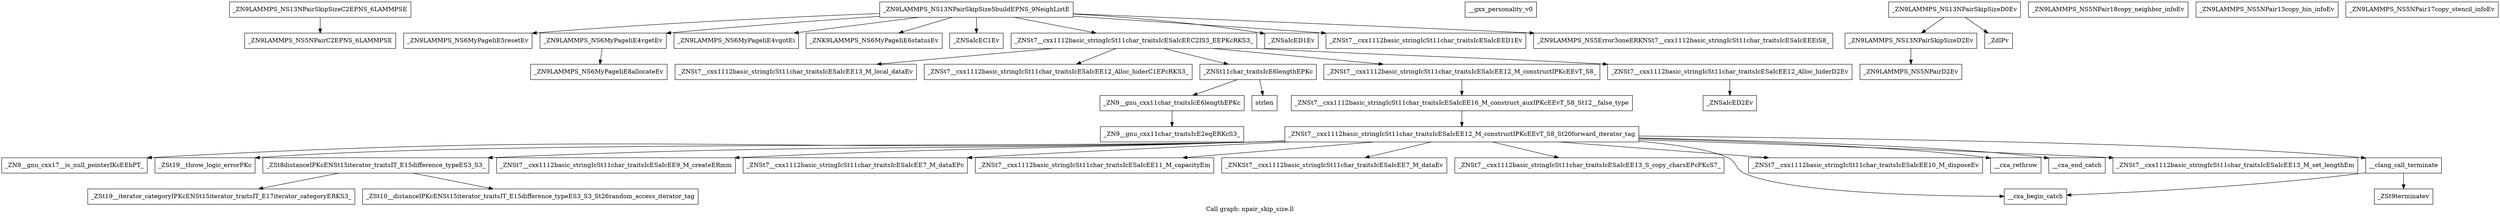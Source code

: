 digraph "Call graph: npair_skip_size.ll" {
	label="Call graph: npair_skip_size.ll";

	Node0x557502844550 [shape=record,label="{_ZN9LAMMPS_NS13NPairSkipSizeC2EPNS_6LAMMPSE}"];
	Node0x557502844550 -> Node0x55750284dc80;
	Node0x55750284dc80 [shape=record,label="{_ZN9LAMMPS_NS5NPairC2EPNS_6LAMMPSE}"];
	Node0x55750282eb90 [shape=record,label="{_ZN9LAMMPS_NS13NPairSkipSize5buildEPNS_9NeighListE}"];
	Node0x55750282eb90 -> Node0x5575028301b0;
	Node0x55750282eb90 -> Node0x557502834c40;
	Node0x55750282eb90 -> Node0x5575028355e0;
	Node0x55750282eb90 -> Node0x557502839380;
	Node0x55750282eb90 -> Node0x55750283d130;
	Node0x55750282eb90 -> Node0x55750283d730;
	Node0x55750282eb90 -> Node0x557502846c20;
	Node0x55750282eb90 -> Node0x557502842240;
	Node0x55750282eb90 -> Node0x55750283e0f0;
	Node0x5575028301b0 [shape=record,label="{_ZN9LAMMPS_NS6MyPageIiE5resetEv}"];
	Node0x557502834c40 [shape=record,label="{_ZN9LAMMPS_NS6MyPageIiE4vgetEv}"];
	Node0x557502834c40 -> Node0x557502847950;
	Node0x557502839380 [shape=record,label="{_ZNK9LAMMPS_NS6MyPageIiE6statusEv}"];
	Node0x55750283e0f0 [shape=record,label="{_ZN9LAMMPS_NS5Error3oneERKNSt7__cxx1112basic_stringIcSt11char_traitsIcESaIcEEEiS8_}"];
	Node0x55750283d130 [shape=record,label="{_ZNSaIcEC1Ev}"];
	Node0x55750283d730 [shape=record,label="{_ZNSt7__cxx1112basic_stringIcSt11char_traitsIcESaIcEEC2IS3_EEPKcRKS3_}"];
	Node0x55750283d730 -> Node0x557502845a60;
	Node0x55750283d730 -> Node0x55750284abe0;
	Node0x55750283d730 -> Node0x55750284aea0;
	Node0x55750283d730 -> Node0x55750284c280;
	Node0x55750283d730 -> Node0x55750284d590;
	Node0x5575028355e0 [shape=record,label="{_ZN9LAMMPS_NS6MyPageIiE4vgotEi}"];
	Node0x5575028493e0 [shape=record,label="{_ZNSaIcED2Ev}"];
	Node0x55750284e040 [shape=record,label="{__gxx_personality_v0}"];
	Node0x557502842240 [shape=record,label="{_ZNSt7__cxx1112basic_stringIcSt11char_traitsIcESaIcEED1Ev}"];
	Node0x557502846c20 [shape=record,label="{_ZNSaIcED1Ev}"];
	Node0x55750284d820 [shape=record,label="{_ZN9LAMMPS_NS13NPairSkipSizeD2Ev}"];
	Node0x55750284d820 -> Node0x55750284df30;
	Node0x557502852180 [shape=record,label="{_ZN9LAMMPS_NS13NPairSkipSizeD0Ev}"];
	Node0x557502852180 -> Node0x55750284d820;
	Node0x557502852180 -> Node0x55750284fea0;
	Node0x557502827430 [shape=record,label="{_ZN9LAMMPS_NS5NPair18copy_neighbor_infoEv}"];
	Node0x55750284ed60 [shape=record,label="{_ZN9LAMMPS_NS5NPair13copy_bin_infoEv}"];
	Node0x557502850d30 [shape=record,label="{_ZN9LAMMPS_NS5NPair17copy_stencil_infoEv}"];
	Node0x55750284df30 [shape=record,label="{_ZN9LAMMPS_NS5NPairD2Ev}"];
	Node0x55750284fea0 [shape=record,label="{_ZdlPv}"];
	Node0x557502847950 [shape=record,label="{_ZN9LAMMPS_NS6MyPageIiE8allocateEv}"];
	Node0x557502845a60 [shape=record,label="{_ZNSt7__cxx1112basic_stringIcSt11char_traitsIcESaIcEE13_M_local_dataEv}"];
	Node0x55750284abe0 [shape=record,label="{_ZNSt7__cxx1112basic_stringIcSt11char_traitsIcESaIcEE12_Alloc_hiderC1EPcRKS3_}"];
	Node0x55750284c280 [shape=record,label="{_ZNSt7__cxx1112basic_stringIcSt11char_traitsIcESaIcEE12_M_constructIPKcEEvT_S8_}"];
	Node0x55750284c280 -> Node0x557502837b30;
	Node0x55750284aea0 [shape=record,label="{_ZNSt11char_traitsIcE6lengthEPKc}"];
	Node0x55750284aea0 -> Node0x557502848e10;
	Node0x55750284aea0 -> Node0x55750284f5a0;
	Node0x55750284d590 [shape=record,label="{_ZNSt7__cxx1112basic_stringIcSt11char_traitsIcESaIcEE12_Alloc_hiderD2Ev}"];
	Node0x55750284d590 -> Node0x5575028493e0;
	Node0x557502837b30 [shape=record,label="{_ZNSt7__cxx1112basic_stringIcSt11char_traitsIcESaIcEE16_M_construct_auxIPKcEEvT_S8_St12__false_type}"];
	Node0x557502837b30 -> Node0x557502849ff0;
	Node0x557502849ff0 [shape=record,label="{_ZNSt7__cxx1112basic_stringIcSt11char_traitsIcESaIcEE12_M_constructIPKcEEvT_S8_St20forward_iterator_tag}"];
	Node0x557502849ff0 -> Node0x557502843bd0;
	Node0x557502849ff0 -> Node0x5575027e3330;
	Node0x557502849ff0 -> Node0x557502829980;
	Node0x557502849ff0 -> Node0x5575028495d0;
	Node0x557502849ff0 -> Node0x557502852cd0;
	Node0x557502849ff0 -> Node0x557502865500;
	Node0x557502849ff0 -> Node0x557502865580;
	Node0x557502849ff0 -> Node0x557502865600;
	Node0x557502849ff0 -> Node0x557502865680;
	Node0x557502849ff0 -> Node0x557502865700;
	Node0x557502849ff0 -> Node0x557502865780;
	Node0x557502849ff0 -> Node0x557502865800;
	Node0x557502849ff0 -> Node0x557502865880;
	Node0x557502849ff0 -> Node0x557502865900;
	Node0x557502843bd0 [shape=record,label="{_ZN9__gnu_cxx17__is_null_pointerIKcEEbPT_}"];
	Node0x5575027e3330 [shape=record,label="{_ZSt19__throw_logic_errorPKc}"];
	Node0x557502829980 [shape=record,label="{_ZSt8distanceIPKcENSt15iterator_traitsIT_E15difference_typeES3_S3_}"];
	Node0x557502829980 -> Node0x557502865980;
	Node0x557502829980 -> Node0x557502865a00;
	Node0x557502852cd0 [shape=record,label="{_ZNSt7__cxx1112basic_stringIcSt11char_traitsIcESaIcEE7_M_dataEPc}"];
	Node0x5575028495d0 [shape=record,label="{_ZNSt7__cxx1112basic_stringIcSt11char_traitsIcESaIcEE9_M_createERmm}"];
	Node0x557502865500 [shape=record,label="{_ZNSt7__cxx1112basic_stringIcSt11char_traitsIcESaIcEE11_M_capacityEm}"];
	Node0x557502865600 [shape=record,label="{_ZNSt7__cxx1112basic_stringIcSt11char_traitsIcESaIcEE13_S_copy_charsEPcPKcS7_}"];
	Node0x557502865580 [shape=record,label="{_ZNKSt7__cxx1112basic_stringIcSt11char_traitsIcESaIcEE7_M_dataEv}"];
	Node0x557502865680 [shape=record,label="{__cxa_begin_catch}"];
	Node0x557502865700 [shape=record,label="{_ZNSt7__cxx1112basic_stringIcSt11char_traitsIcESaIcEE10_M_disposeEv}"];
	Node0x557502865780 [shape=record,label="{__cxa_rethrow}"];
	Node0x557502865800 [shape=record,label="{__cxa_end_catch}"];
	Node0x557502865900 [shape=record,label="{__clang_call_terminate}"];
	Node0x557502865900 -> Node0x557502865680;
	Node0x557502865900 -> Node0x557502864fd0;
	Node0x557502864fd0 [shape=record,label="{_ZSt9terminatev}"];
	Node0x557502865880 [shape=record,label="{_ZNSt7__cxx1112basic_stringIcSt11char_traitsIcESaIcEE13_M_set_lengthEm}"];
	Node0x557502865a00 [shape=record,label="{_ZSt10__distanceIPKcENSt15iterator_traitsIT_E15difference_typeES3_S3_St26random_access_iterator_tag}"];
	Node0x557502865980 [shape=record,label="{_ZSt19__iterator_categoryIPKcENSt15iterator_traitsIT_E17iterator_categoryERKS3_}"];
	Node0x557502848e10 [shape=record,label="{_ZN9__gnu_cxx11char_traitsIcE6lengthEPKc}"];
	Node0x557502848e10 -> Node0x557502865080;
	Node0x55750284f5a0 [shape=record,label="{strlen}"];
	Node0x557502865080 [shape=record,label="{_ZN9__gnu_cxx11char_traitsIcE2eqERKcS3_}"];
}
